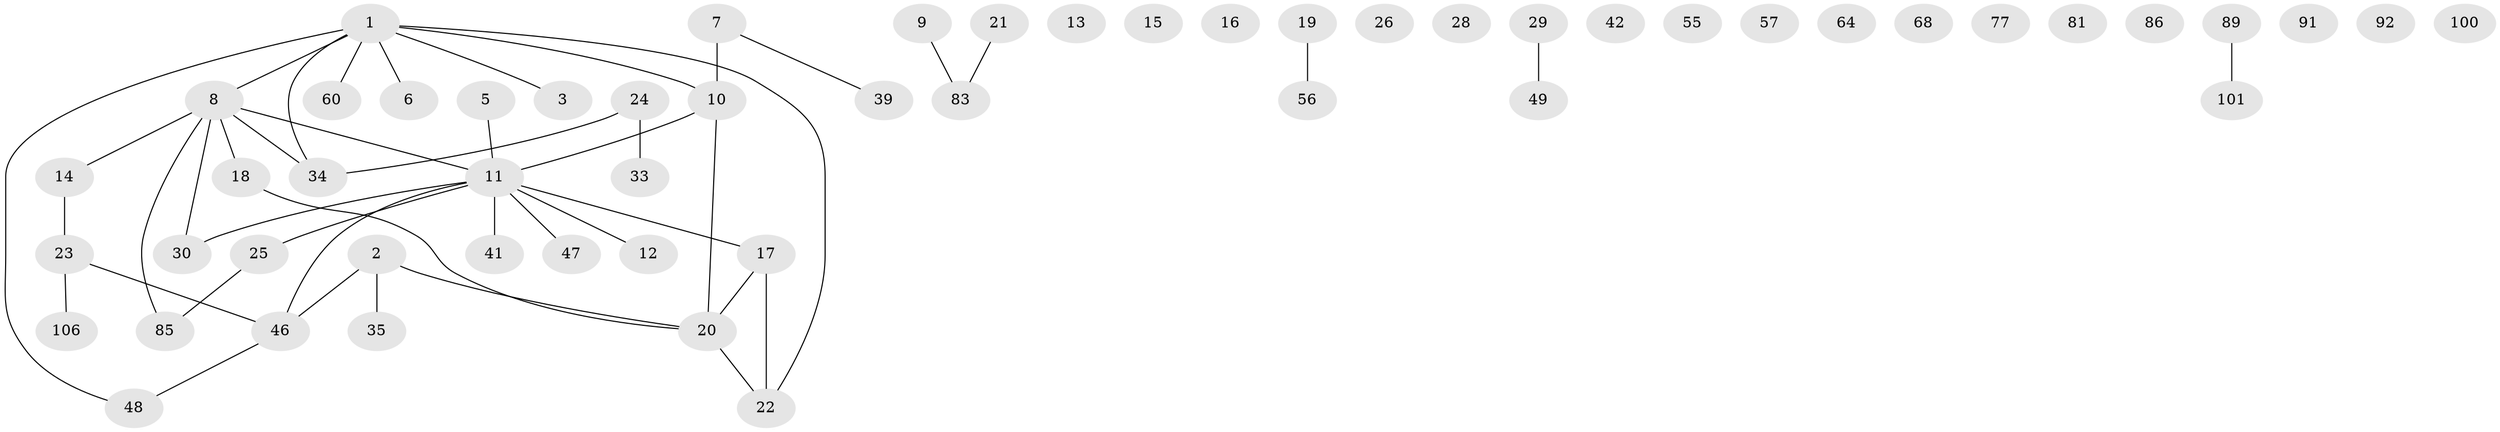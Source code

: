 // original degree distribution, {3: 0.1891891891891892, 2: 0.35135135135135137, 1: 0.2702702702702703, 4: 0.036036036036036036, 0: 0.12612612612612611, 5: 0.009009009009009009, 8: 0.009009009009009009, 6: 0.009009009009009009}
// Generated by graph-tools (version 1.1) at 2025/13/03/09/25 04:13:08]
// undirected, 55 vertices, 45 edges
graph export_dot {
graph [start="1"]
  node [color=gray90,style=filled];
  1 [super="+90+96+4"];
  2 [super="+78+27"];
  3 [super="+66+84"];
  5;
  6;
  7 [super="+105"];
  8 [super="+45"];
  9;
  10 [super="+40"];
  11 [super="+37+53"];
  12 [super="+38"];
  13;
  14;
  15 [super="+82+98"];
  16;
  17;
  18;
  19;
  20 [super="+31"];
  21 [super="+32"];
  22 [super="+59"];
  23 [super="+50+51"];
  24 [super="+72+36"];
  25;
  26;
  28;
  29;
  30;
  33 [super="+70+76+43+63"];
  34 [super="+108"];
  35;
  39;
  41;
  42;
  46 [super="+61+54"];
  47;
  48;
  49;
  55;
  56 [super="+94+103"];
  57;
  60;
  64;
  68 [super="+97"];
  77;
  81;
  83 [super="+110"];
  85 [super="+111"];
  86;
  89 [super="+99"];
  91;
  92;
  100;
  101;
  106;
  1 -- 48;
  1 -- 10;
  1 -- 60;
  1 -- 8;
  1 -- 34;
  1 -- 3;
  1 -- 6;
  1 -- 22;
  2 -- 46;
  2 -- 35;
  2 -- 20;
  5 -- 11;
  7 -- 10 [weight=2];
  7 -- 39;
  8 -- 30;
  8 -- 34;
  8 -- 18;
  8 -- 85;
  8 -- 11;
  8 -- 14;
  9 -- 83;
  10 -- 11;
  10 -- 20;
  11 -- 12 [weight=2];
  11 -- 41;
  11 -- 46;
  11 -- 47;
  11 -- 17;
  11 -- 25;
  11 -- 30;
  14 -- 23;
  17 -- 22;
  17 -- 20;
  18 -- 20;
  19 -- 56;
  20 -- 22;
  21 -- 83;
  23 -- 46;
  23 -- 106;
  24 -- 33;
  24 -- 34;
  25 -- 85;
  29 -- 49;
  46 -- 48;
  89 -- 101;
}

